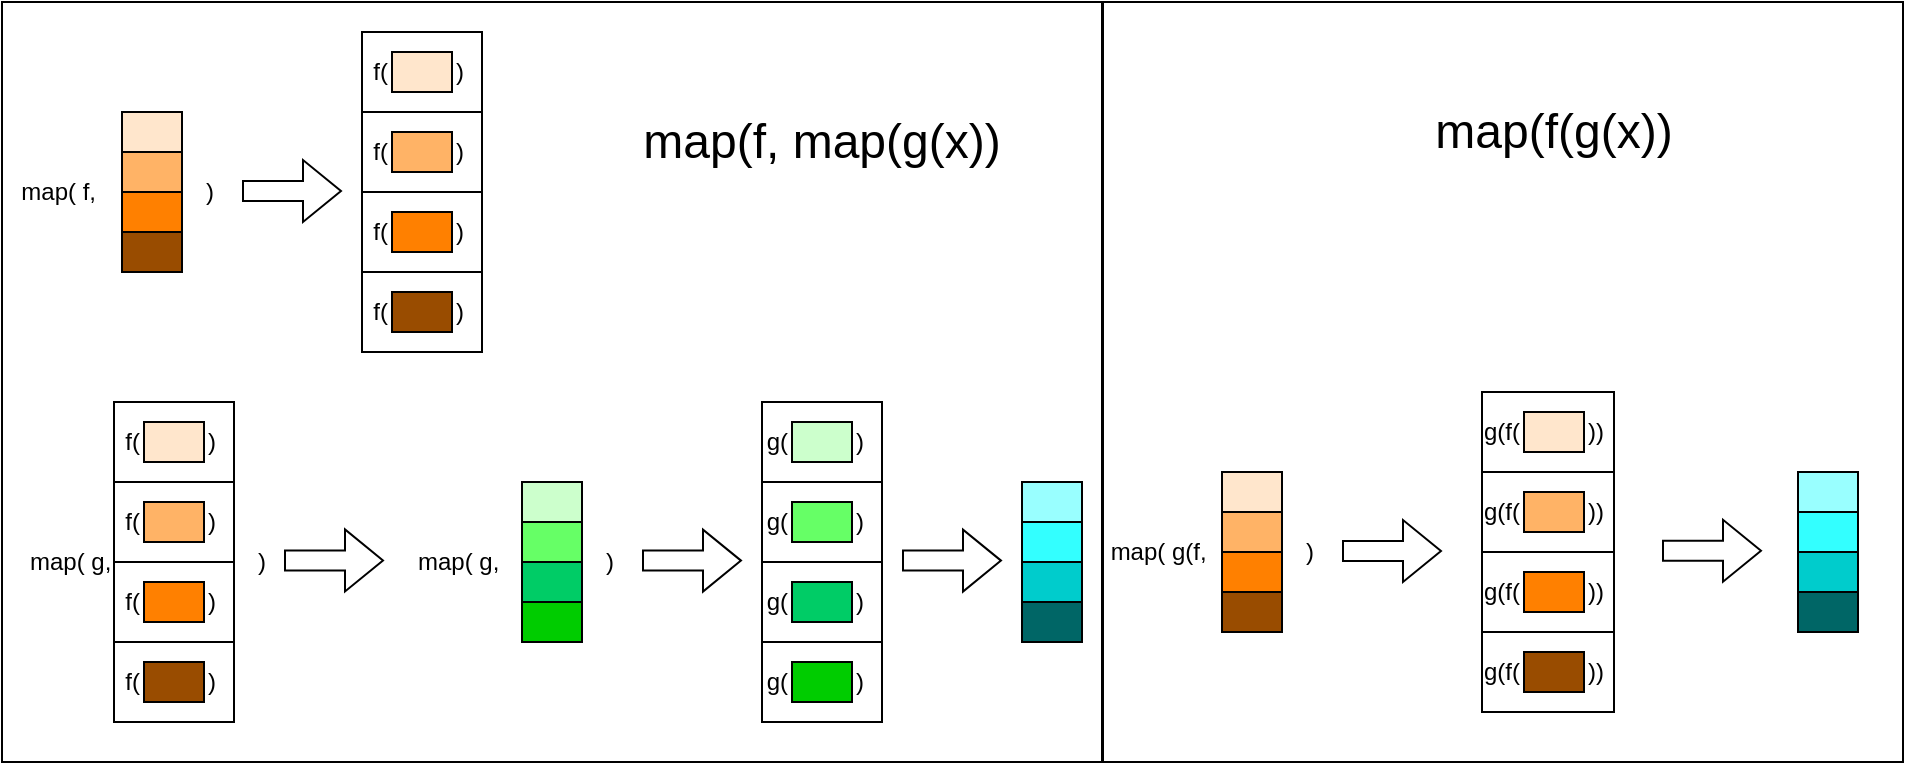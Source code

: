 <mxfile version="22.1.2" type="device">
  <diagram name="Page-1" id="yDm_fk6TP922wjxOswY0">
    <mxGraphModel dx="1091" dy="638" grid="1" gridSize="10" guides="1" tooltips="1" connect="1" arrows="1" fold="1" page="1" pageScale="1" pageWidth="850" pageHeight="1100" math="0" shadow="0">
      <root>
        <mxCell id="0" />
        <mxCell id="1" parent="0" />
        <mxCell id="ql5bJYzX-HCdSsMvNmTN-38" value="" style="rounded=0;whiteSpace=wrap;html=1;" parent="1" vertex="1">
          <mxGeometry x="130" y="160" width="550" height="380" as="geometry" />
        </mxCell>
        <mxCell id="ql5bJYzX-HCdSsMvNmTN-1" value="map( f,&amp;nbsp;" style="text;html=1;strokeColor=none;fillColor=none;align=center;verticalAlign=middle;whiteSpace=wrap;rounded=0;" parent="1" vertex="1">
          <mxGeometry x="130" y="240" width="60" height="30" as="geometry" />
        </mxCell>
        <mxCell id="ql5bJYzX-HCdSsMvNmTN-2" value="" style="rounded=0;whiteSpace=wrap;html=1;fillColor=#FFE6CC;" parent="1" vertex="1">
          <mxGeometry x="190" y="215" width="30" height="20" as="geometry" />
        </mxCell>
        <mxCell id="ql5bJYzX-HCdSsMvNmTN-3" value="" style="rounded=0;whiteSpace=wrap;html=1;fillColor=#FFB366;" parent="1" vertex="1">
          <mxGeometry x="190" y="235" width="30" height="20" as="geometry" />
        </mxCell>
        <mxCell id="ql5bJYzX-HCdSsMvNmTN-4" value="" style="rounded=0;whiteSpace=wrap;html=1;fillColor=#FF8000;" parent="1" vertex="1">
          <mxGeometry x="190" y="255" width="30" height="20" as="geometry" />
        </mxCell>
        <mxCell id="ql5bJYzX-HCdSsMvNmTN-5" value="" style="rounded=0;whiteSpace=wrap;html=1;fillColor=#994C00;" parent="1" vertex="1">
          <mxGeometry x="190" y="275" width="30" height="20" as="geometry" />
        </mxCell>
        <mxCell id="ql5bJYzX-HCdSsMvNmTN-11" value=")" style="text;html=1;strokeColor=none;fillColor=none;align=left;verticalAlign=middle;whiteSpace=wrap;rounded=0;" parent="1" vertex="1">
          <mxGeometry x="230" y="240" width="10" height="30" as="geometry" />
        </mxCell>
        <mxCell id="ql5bJYzX-HCdSsMvNmTN-12" value="" style="rounded=0;whiteSpace=wrap;html=1;" parent="1" vertex="1">
          <mxGeometry x="186" y="360" width="60" height="40" as="geometry" />
        </mxCell>
        <mxCell id="ql5bJYzX-HCdSsMvNmTN-13" value="" style="rounded=0;whiteSpace=wrap;html=1;fillColor=#FFE6CC;" parent="1" vertex="1">
          <mxGeometry x="201" y="370" width="30" height="20" as="geometry" />
        </mxCell>
        <mxCell id="ql5bJYzX-HCdSsMvNmTN-17" value="" style="shape=flexArrow;endArrow=classic;html=1;rounded=0;exitX=0;exitY=0.5;exitDx=0;exitDy=0;" parent="1" edge="1">
          <mxGeometry width="50" height="50" relative="1" as="geometry">
            <mxPoint x="250" y="254.5" as="sourcePoint" />
            <mxPoint x="300" y="254.5" as="targetPoint" />
          </mxGeometry>
        </mxCell>
        <mxCell id="ql5bJYzX-HCdSsMvNmTN-19" value="f(" style="text;html=1;strokeColor=none;fillColor=none;align=right;verticalAlign=middle;whiteSpace=wrap;rounded=0;" parent="1" vertex="1">
          <mxGeometry x="191" y="365" width="10" height="30" as="geometry" />
        </mxCell>
        <mxCell id="ql5bJYzX-HCdSsMvNmTN-23" value="" style="rounded=0;whiteSpace=wrap;html=1;" parent="1" vertex="1">
          <mxGeometry x="186" y="400" width="60" height="40" as="geometry" />
        </mxCell>
        <mxCell id="ql5bJYzX-HCdSsMvNmTN-24" value="" style="rounded=0;whiteSpace=wrap;html=1;fillColor=#FFB366;" parent="1" vertex="1">
          <mxGeometry x="201" y="410" width="30" height="20" as="geometry" />
        </mxCell>
        <mxCell id="ql5bJYzX-HCdSsMvNmTN-26" value=")" style="text;html=1;strokeColor=none;fillColor=none;align=left;verticalAlign=middle;whiteSpace=wrap;rounded=0;" parent="1" vertex="1">
          <mxGeometry x="231" y="365" width="10" height="30" as="geometry" />
        </mxCell>
        <mxCell id="ql5bJYzX-HCdSsMvNmTN-27" value="" style="rounded=0;whiteSpace=wrap;html=1;" parent="1" vertex="1">
          <mxGeometry x="186" y="440" width="60" height="40" as="geometry" />
        </mxCell>
        <mxCell id="ql5bJYzX-HCdSsMvNmTN-28" value="" style="rounded=0;whiteSpace=wrap;html=1;fillColor=#FF8000;" parent="1" vertex="1">
          <mxGeometry x="201" y="450" width="30" height="20" as="geometry" />
        </mxCell>
        <mxCell id="ql5bJYzX-HCdSsMvNmTN-30" value=")" style="text;html=1;strokeColor=none;fillColor=none;align=left;verticalAlign=middle;whiteSpace=wrap;rounded=0;" parent="1" vertex="1">
          <mxGeometry x="231" y="445" width="10" height="30" as="geometry" />
        </mxCell>
        <mxCell id="ql5bJYzX-HCdSsMvNmTN-31" value="" style="rounded=0;whiteSpace=wrap;html=1;" parent="1" vertex="1">
          <mxGeometry x="186" y="480" width="60" height="40" as="geometry" />
        </mxCell>
        <mxCell id="ql5bJYzX-HCdSsMvNmTN-32" value="" style="rounded=0;whiteSpace=wrap;html=1;fillColor=#994C00;" parent="1" vertex="1">
          <mxGeometry x="201" y="490" width="30" height="20" as="geometry" />
        </mxCell>
        <mxCell id="ql5bJYzX-HCdSsMvNmTN-34" value=")" style="text;html=1;strokeColor=none;fillColor=none;align=left;verticalAlign=middle;whiteSpace=wrap;rounded=0;" parent="1" vertex="1">
          <mxGeometry x="231" y="485" width="10" height="30" as="geometry" />
        </mxCell>
        <mxCell id="ql5bJYzX-HCdSsMvNmTN-36" value=")" style="text;html=1;strokeColor=none;fillColor=none;align=left;verticalAlign=middle;whiteSpace=wrap;rounded=0;" parent="1" vertex="1">
          <mxGeometry x="231" y="405" width="10" height="30" as="geometry" />
        </mxCell>
        <mxCell id="ql5bJYzX-HCdSsMvNmTN-39" value="f(" style="text;html=1;strokeColor=none;fillColor=none;align=right;verticalAlign=middle;whiteSpace=wrap;rounded=0;" parent="1" vertex="1">
          <mxGeometry x="191" y="405" width="10" height="30" as="geometry" />
        </mxCell>
        <mxCell id="ql5bJYzX-HCdSsMvNmTN-40" value="f(" style="text;html=1;strokeColor=none;fillColor=none;align=right;verticalAlign=middle;whiteSpace=wrap;rounded=0;" parent="1" vertex="1">
          <mxGeometry x="191" y="445" width="10" height="30" as="geometry" />
        </mxCell>
        <mxCell id="ql5bJYzX-HCdSsMvNmTN-41" value="f(" style="text;html=1;strokeColor=none;fillColor=none;align=right;verticalAlign=middle;whiteSpace=wrap;rounded=0;" parent="1" vertex="1">
          <mxGeometry x="191" y="485" width="10" height="30" as="geometry" />
        </mxCell>
        <mxCell id="jHMG6SsRFULOIU4X37C4-6" value="map( g,&amp;nbsp;" style="text;html=1;strokeColor=none;fillColor=none;align=center;verticalAlign=middle;whiteSpace=wrap;rounded=0;" vertex="1" parent="1">
          <mxGeometry x="136" y="425" width="60" height="30" as="geometry" />
        </mxCell>
        <mxCell id="jHMG6SsRFULOIU4X37C4-11" value=")" style="text;html=1;strokeColor=none;fillColor=none;align=left;verticalAlign=middle;whiteSpace=wrap;rounded=0;" vertex="1" parent="1">
          <mxGeometry x="256" y="425" width="10" height="30" as="geometry" />
        </mxCell>
        <mxCell id="jHMG6SsRFULOIU4X37C4-13" value="" style="rounded=0;whiteSpace=wrap;html=1;" vertex="1" parent="1">
          <mxGeometry x="310" y="175" width="60" height="40" as="geometry" />
        </mxCell>
        <mxCell id="jHMG6SsRFULOIU4X37C4-14" value="" style="rounded=0;whiteSpace=wrap;html=1;fillColor=#FFE6CC;" vertex="1" parent="1">
          <mxGeometry x="325" y="185" width="30" height="20" as="geometry" />
        </mxCell>
        <mxCell id="jHMG6SsRFULOIU4X37C4-15" value="f(" style="text;html=1;strokeColor=none;fillColor=none;align=right;verticalAlign=middle;whiteSpace=wrap;rounded=0;" vertex="1" parent="1">
          <mxGeometry x="315" y="180" width="10" height="30" as="geometry" />
        </mxCell>
        <mxCell id="jHMG6SsRFULOIU4X37C4-16" value="" style="rounded=0;whiteSpace=wrap;html=1;" vertex="1" parent="1">
          <mxGeometry x="310" y="215" width="60" height="40" as="geometry" />
        </mxCell>
        <mxCell id="jHMG6SsRFULOIU4X37C4-17" value="" style="rounded=0;whiteSpace=wrap;html=1;fillColor=#FFB366;" vertex="1" parent="1">
          <mxGeometry x="325" y="225" width="30" height="20" as="geometry" />
        </mxCell>
        <mxCell id="jHMG6SsRFULOIU4X37C4-18" value=")" style="text;html=1;strokeColor=none;fillColor=none;align=left;verticalAlign=middle;whiteSpace=wrap;rounded=0;" vertex="1" parent="1">
          <mxGeometry x="355" y="180" width="10" height="30" as="geometry" />
        </mxCell>
        <mxCell id="jHMG6SsRFULOIU4X37C4-19" value="" style="rounded=0;whiteSpace=wrap;html=1;" vertex="1" parent="1">
          <mxGeometry x="310" y="255" width="60" height="40" as="geometry" />
        </mxCell>
        <mxCell id="jHMG6SsRFULOIU4X37C4-20" value="" style="rounded=0;whiteSpace=wrap;html=1;fillColor=#FF8000;" vertex="1" parent="1">
          <mxGeometry x="325" y="265" width="30" height="20" as="geometry" />
        </mxCell>
        <mxCell id="jHMG6SsRFULOIU4X37C4-21" value=")" style="text;html=1;strokeColor=none;fillColor=none;align=left;verticalAlign=middle;whiteSpace=wrap;rounded=0;" vertex="1" parent="1">
          <mxGeometry x="355" y="260" width="10" height="30" as="geometry" />
        </mxCell>
        <mxCell id="jHMG6SsRFULOIU4X37C4-22" value="" style="rounded=0;whiteSpace=wrap;html=1;" vertex="1" parent="1">
          <mxGeometry x="310" y="295" width="60" height="40" as="geometry" />
        </mxCell>
        <mxCell id="jHMG6SsRFULOIU4X37C4-23" value="" style="rounded=0;whiteSpace=wrap;html=1;fillColor=#994C00;" vertex="1" parent="1">
          <mxGeometry x="325" y="305" width="30" height="20" as="geometry" />
        </mxCell>
        <mxCell id="jHMG6SsRFULOIU4X37C4-24" value=")" style="text;html=1;strokeColor=none;fillColor=none;align=left;verticalAlign=middle;whiteSpace=wrap;rounded=0;" vertex="1" parent="1">
          <mxGeometry x="355" y="300" width="10" height="30" as="geometry" />
        </mxCell>
        <mxCell id="jHMG6SsRFULOIU4X37C4-25" value=")" style="text;html=1;strokeColor=none;fillColor=none;align=left;verticalAlign=middle;whiteSpace=wrap;rounded=0;" vertex="1" parent="1">
          <mxGeometry x="355" y="220" width="10" height="30" as="geometry" />
        </mxCell>
        <mxCell id="jHMG6SsRFULOIU4X37C4-26" value="f(" style="text;html=1;strokeColor=none;fillColor=none;align=right;verticalAlign=middle;whiteSpace=wrap;rounded=0;" vertex="1" parent="1">
          <mxGeometry x="315" y="220" width="10" height="30" as="geometry" />
        </mxCell>
        <mxCell id="jHMG6SsRFULOIU4X37C4-27" value="f(" style="text;html=1;strokeColor=none;fillColor=none;align=right;verticalAlign=middle;whiteSpace=wrap;rounded=0;" vertex="1" parent="1">
          <mxGeometry x="315" y="260" width="10" height="30" as="geometry" />
        </mxCell>
        <mxCell id="jHMG6SsRFULOIU4X37C4-28" value="f(" style="text;html=1;strokeColor=none;fillColor=none;align=right;verticalAlign=middle;whiteSpace=wrap;rounded=0;" vertex="1" parent="1">
          <mxGeometry x="315" y="300" width="10" height="30" as="geometry" />
        </mxCell>
        <mxCell id="jHMG6SsRFULOIU4X37C4-29" value="" style="shape=flexArrow;endArrow=classic;html=1;rounded=0;exitX=0;exitY=0.5;exitDx=0;exitDy=0;" edge="1" parent="1">
          <mxGeometry width="50" height="50" relative="1" as="geometry">
            <mxPoint x="271" y="439.2" as="sourcePoint" />
            <mxPoint x="321" y="439.2" as="targetPoint" />
          </mxGeometry>
        </mxCell>
        <mxCell id="jHMG6SsRFULOIU4X37C4-30" value="map( g,&amp;nbsp;" style="text;html=1;strokeColor=none;fillColor=none;align=center;verticalAlign=middle;whiteSpace=wrap;rounded=0;" vertex="1" parent="1">
          <mxGeometry x="330" y="425" width="60" height="30" as="geometry" />
        </mxCell>
        <mxCell id="jHMG6SsRFULOIU4X37C4-31" value="" style="rounded=0;whiteSpace=wrap;html=1;fillColor=#CCFFCC;" vertex="1" parent="1">
          <mxGeometry x="390" y="400" width="30" height="20" as="geometry" />
        </mxCell>
        <mxCell id="jHMG6SsRFULOIU4X37C4-32" value="" style="rounded=0;whiteSpace=wrap;html=1;fillColor=#66FF66;" vertex="1" parent="1">
          <mxGeometry x="390" y="420" width="30" height="20" as="geometry" />
        </mxCell>
        <mxCell id="jHMG6SsRFULOIU4X37C4-33" value="" style="rounded=0;whiteSpace=wrap;html=1;fillColor=#00CC66;" vertex="1" parent="1">
          <mxGeometry x="390" y="440" width="30" height="20" as="geometry" />
        </mxCell>
        <mxCell id="jHMG6SsRFULOIU4X37C4-34" value="" style="rounded=0;whiteSpace=wrap;html=1;fillColor=#00CC00;" vertex="1" parent="1">
          <mxGeometry x="390" y="460" width="30" height="20" as="geometry" />
        </mxCell>
        <mxCell id="jHMG6SsRFULOIU4X37C4-35" value=")" style="text;html=1;strokeColor=none;fillColor=none;align=left;verticalAlign=middle;whiteSpace=wrap;rounded=0;" vertex="1" parent="1">
          <mxGeometry x="430" y="425" width="10" height="30" as="geometry" />
        </mxCell>
        <mxCell id="jHMG6SsRFULOIU4X37C4-36" value="" style="rounded=0;whiteSpace=wrap;html=1;" vertex="1" parent="1">
          <mxGeometry x="510" y="360" width="60" height="40" as="geometry" />
        </mxCell>
        <mxCell id="jHMG6SsRFULOIU4X37C4-37" value="" style="rounded=0;whiteSpace=wrap;html=1;fillColor=#CCFFCC;" vertex="1" parent="1">
          <mxGeometry x="525" y="370" width="30" height="20" as="geometry" />
        </mxCell>
        <mxCell id="jHMG6SsRFULOIU4X37C4-38" value="g(" style="text;html=1;strokeColor=none;fillColor=none;align=right;verticalAlign=middle;whiteSpace=wrap;rounded=0;" vertex="1" parent="1">
          <mxGeometry x="515" y="365" width="10" height="30" as="geometry" />
        </mxCell>
        <mxCell id="jHMG6SsRFULOIU4X37C4-39" value="" style="rounded=0;whiteSpace=wrap;html=1;" vertex="1" parent="1">
          <mxGeometry x="510" y="400" width="60" height="40" as="geometry" />
        </mxCell>
        <mxCell id="jHMG6SsRFULOIU4X37C4-40" value="" style="rounded=0;whiteSpace=wrap;html=1;fillColor=#66FF66;" vertex="1" parent="1">
          <mxGeometry x="525" y="410" width="30" height="20" as="geometry" />
        </mxCell>
        <mxCell id="jHMG6SsRFULOIU4X37C4-41" value=")" style="text;html=1;strokeColor=none;fillColor=none;align=left;verticalAlign=middle;whiteSpace=wrap;rounded=0;" vertex="1" parent="1">
          <mxGeometry x="555" y="365" width="10" height="30" as="geometry" />
        </mxCell>
        <mxCell id="jHMG6SsRFULOIU4X37C4-42" value="" style="rounded=0;whiteSpace=wrap;html=1;" vertex="1" parent="1">
          <mxGeometry x="510" y="440" width="60" height="40" as="geometry" />
        </mxCell>
        <mxCell id="jHMG6SsRFULOIU4X37C4-43" value="" style="rounded=0;whiteSpace=wrap;html=1;fillColor=#00CC66;" vertex="1" parent="1">
          <mxGeometry x="525" y="450" width="30" height="20" as="geometry" />
        </mxCell>
        <mxCell id="jHMG6SsRFULOIU4X37C4-44" value=")" style="text;html=1;strokeColor=none;fillColor=none;align=left;verticalAlign=middle;whiteSpace=wrap;rounded=0;" vertex="1" parent="1">
          <mxGeometry x="555" y="445" width="10" height="30" as="geometry" />
        </mxCell>
        <mxCell id="jHMG6SsRFULOIU4X37C4-45" value="" style="rounded=0;whiteSpace=wrap;html=1;" vertex="1" parent="1">
          <mxGeometry x="510" y="480" width="60" height="40" as="geometry" />
        </mxCell>
        <mxCell id="jHMG6SsRFULOIU4X37C4-46" value="" style="rounded=0;whiteSpace=wrap;html=1;fillColor=#00CC00;" vertex="1" parent="1">
          <mxGeometry x="525" y="490" width="30" height="20" as="geometry" />
        </mxCell>
        <mxCell id="jHMG6SsRFULOIU4X37C4-47" value=")" style="text;html=1;strokeColor=none;fillColor=none;align=left;verticalAlign=middle;whiteSpace=wrap;rounded=0;" vertex="1" parent="1">
          <mxGeometry x="555" y="485" width="10" height="30" as="geometry" />
        </mxCell>
        <mxCell id="jHMG6SsRFULOIU4X37C4-48" value=")" style="text;html=1;strokeColor=none;fillColor=none;align=left;verticalAlign=middle;whiteSpace=wrap;rounded=0;" vertex="1" parent="1">
          <mxGeometry x="555" y="405" width="10" height="30" as="geometry" />
        </mxCell>
        <mxCell id="jHMG6SsRFULOIU4X37C4-49" value="g(" style="text;html=1;strokeColor=none;fillColor=none;align=right;verticalAlign=middle;whiteSpace=wrap;rounded=0;" vertex="1" parent="1">
          <mxGeometry x="515" y="405" width="10" height="30" as="geometry" />
        </mxCell>
        <mxCell id="jHMG6SsRFULOIU4X37C4-50" value="g(" style="text;html=1;strokeColor=none;fillColor=none;align=right;verticalAlign=middle;whiteSpace=wrap;rounded=0;" vertex="1" parent="1">
          <mxGeometry x="515" y="445" width="10" height="30" as="geometry" />
        </mxCell>
        <mxCell id="jHMG6SsRFULOIU4X37C4-51" value="g(" style="text;html=1;strokeColor=none;fillColor=none;align=right;verticalAlign=middle;whiteSpace=wrap;rounded=0;" vertex="1" parent="1">
          <mxGeometry x="515" y="485" width="10" height="30" as="geometry" />
        </mxCell>
        <mxCell id="jHMG6SsRFULOIU4X37C4-52" value="" style="shape=flexArrow;endArrow=classic;html=1;rounded=0;exitX=0;exitY=0.5;exitDx=0;exitDy=0;" edge="1" parent="1">
          <mxGeometry width="50" height="50" relative="1" as="geometry">
            <mxPoint x="450" y="439.31" as="sourcePoint" />
            <mxPoint x="500" y="439.31" as="targetPoint" />
          </mxGeometry>
        </mxCell>
        <mxCell id="jHMG6SsRFULOIU4X37C4-57" value="" style="rounded=0;whiteSpace=wrap;html=1;fillColor=#99FFFF;" vertex="1" parent="1">
          <mxGeometry x="640" y="400" width="30" height="20" as="geometry" />
        </mxCell>
        <mxCell id="jHMG6SsRFULOIU4X37C4-58" value="" style="rounded=0;whiteSpace=wrap;html=1;fillColor=#33FFFF;" vertex="1" parent="1">
          <mxGeometry x="640" y="420" width="30" height="20" as="geometry" />
        </mxCell>
        <mxCell id="jHMG6SsRFULOIU4X37C4-59" value="" style="rounded=0;whiteSpace=wrap;html=1;fillColor=#00CCCC;" vertex="1" parent="1">
          <mxGeometry x="640" y="440" width="30" height="20" as="geometry" />
        </mxCell>
        <mxCell id="jHMG6SsRFULOIU4X37C4-60" value="" style="rounded=0;whiteSpace=wrap;html=1;fillColor=#006666;" vertex="1" parent="1">
          <mxGeometry x="640" y="460" width="30" height="20" as="geometry" />
        </mxCell>
        <mxCell id="jHMG6SsRFULOIU4X37C4-61" value="" style="shape=flexArrow;endArrow=classic;html=1;rounded=0;exitX=0;exitY=0.5;exitDx=0;exitDy=0;" edge="1" parent="1">
          <mxGeometry width="50" height="50" relative="1" as="geometry">
            <mxPoint x="580" y="439.31" as="sourcePoint" />
            <mxPoint x="630" y="439.31" as="targetPoint" />
          </mxGeometry>
        </mxCell>
        <mxCell id="jHMG6SsRFULOIU4X37C4-62" value="" style="rounded=0;whiteSpace=wrap;html=1;" vertex="1" parent="1">
          <mxGeometry x="680.5" y="160" width="400" height="380" as="geometry" />
        </mxCell>
        <mxCell id="jHMG6SsRFULOIU4X37C4-63" value="map( g(f,&amp;nbsp;" style="text;html=1;strokeColor=none;fillColor=none;align=center;verticalAlign=middle;whiteSpace=wrap;rounded=0;" vertex="1" parent="1">
          <mxGeometry x="680" y="420" width="60" height="30" as="geometry" />
        </mxCell>
        <mxCell id="jHMG6SsRFULOIU4X37C4-64" value="" style="rounded=0;whiteSpace=wrap;html=1;fillColor=#FFE6CC;" vertex="1" parent="1">
          <mxGeometry x="740" y="395" width="30" height="20" as="geometry" />
        </mxCell>
        <mxCell id="jHMG6SsRFULOIU4X37C4-65" value="" style="rounded=0;whiteSpace=wrap;html=1;fillColor=#FFB366;" vertex="1" parent="1">
          <mxGeometry x="740" y="415" width="30" height="20" as="geometry" />
        </mxCell>
        <mxCell id="jHMG6SsRFULOIU4X37C4-66" value="" style="rounded=0;whiteSpace=wrap;html=1;fillColor=#FF8000;" vertex="1" parent="1">
          <mxGeometry x="740" y="435" width="30" height="20" as="geometry" />
        </mxCell>
        <mxCell id="jHMG6SsRFULOIU4X37C4-67" value="" style="rounded=0;whiteSpace=wrap;html=1;fillColor=#994C00;" vertex="1" parent="1">
          <mxGeometry x="740" y="455" width="30" height="20" as="geometry" />
        </mxCell>
        <mxCell id="jHMG6SsRFULOIU4X37C4-68" value=")" style="text;html=1;strokeColor=none;fillColor=none;align=left;verticalAlign=middle;whiteSpace=wrap;rounded=0;" vertex="1" parent="1">
          <mxGeometry x="780" y="420" width="10" height="30" as="geometry" />
        </mxCell>
        <mxCell id="jHMG6SsRFULOIU4X37C4-71" value="" style="shape=flexArrow;endArrow=classic;html=1;rounded=0;exitX=0;exitY=0.5;exitDx=0;exitDy=0;" edge="1" parent="1">
          <mxGeometry width="50" height="50" relative="1" as="geometry">
            <mxPoint x="800" y="434.5" as="sourcePoint" />
            <mxPoint x="850" y="434.5" as="targetPoint" />
          </mxGeometry>
        </mxCell>
        <mxCell id="jHMG6SsRFULOIU4X37C4-88" value="" style="rounded=0;whiteSpace=wrap;html=1;" vertex="1" parent="1">
          <mxGeometry x="870" y="355" width="66" height="40" as="geometry" />
        </mxCell>
        <mxCell id="jHMG6SsRFULOIU4X37C4-89" value="" style="rounded=0;whiteSpace=wrap;html=1;fillColor=#FFE6CC;" vertex="1" parent="1">
          <mxGeometry x="891" y="365" width="30" height="20" as="geometry" />
        </mxCell>
        <mxCell id="jHMG6SsRFULOIU4X37C4-90" value="g(f(" style="text;html=1;strokeColor=none;fillColor=none;align=right;verticalAlign=middle;whiteSpace=wrap;rounded=0;" vertex="1" parent="1">
          <mxGeometry x="881" y="360" width="10" height="30" as="geometry" />
        </mxCell>
        <mxCell id="jHMG6SsRFULOIU4X37C4-91" value="" style="rounded=0;whiteSpace=wrap;html=1;" vertex="1" parent="1">
          <mxGeometry x="870" y="395" width="66" height="40" as="geometry" />
        </mxCell>
        <mxCell id="jHMG6SsRFULOIU4X37C4-92" value="" style="rounded=0;whiteSpace=wrap;html=1;fillColor=#FFB366;" vertex="1" parent="1">
          <mxGeometry x="891" y="405" width="30" height="20" as="geometry" />
        </mxCell>
        <mxCell id="jHMG6SsRFULOIU4X37C4-93" value="))" style="text;html=1;strokeColor=none;fillColor=none;align=left;verticalAlign=middle;whiteSpace=wrap;rounded=0;" vertex="1" parent="1">
          <mxGeometry x="921" y="360" width="10" height="30" as="geometry" />
        </mxCell>
        <mxCell id="jHMG6SsRFULOIU4X37C4-94" value="" style="rounded=0;whiteSpace=wrap;html=1;" vertex="1" parent="1">
          <mxGeometry x="870" y="435" width="66" height="40" as="geometry" />
        </mxCell>
        <mxCell id="jHMG6SsRFULOIU4X37C4-95" value="" style="rounded=0;whiteSpace=wrap;html=1;fillColor=#FF8000;" vertex="1" parent="1">
          <mxGeometry x="891" y="445" width="30" height="20" as="geometry" />
        </mxCell>
        <mxCell id="jHMG6SsRFULOIU4X37C4-96" value="))" style="text;html=1;strokeColor=none;fillColor=none;align=left;verticalAlign=middle;whiteSpace=wrap;rounded=0;" vertex="1" parent="1">
          <mxGeometry x="921" y="440" width="10" height="30" as="geometry" />
        </mxCell>
        <mxCell id="jHMG6SsRFULOIU4X37C4-97" value="" style="rounded=0;whiteSpace=wrap;html=1;" vertex="1" parent="1">
          <mxGeometry x="870" y="475" width="66" height="40" as="geometry" />
        </mxCell>
        <mxCell id="jHMG6SsRFULOIU4X37C4-98" value="" style="rounded=0;whiteSpace=wrap;html=1;fillColor=#994C00;" vertex="1" parent="1">
          <mxGeometry x="891" y="485" width="30" height="20" as="geometry" />
        </mxCell>
        <mxCell id="jHMG6SsRFULOIU4X37C4-99" value="))" style="text;html=1;strokeColor=none;fillColor=none;align=left;verticalAlign=middle;whiteSpace=wrap;rounded=0;" vertex="1" parent="1">
          <mxGeometry x="921" y="480" width="10" height="30" as="geometry" />
        </mxCell>
        <mxCell id="jHMG6SsRFULOIU4X37C4-100" value="))" style="text;html=1;strokeColor=none;fillColor=none;align=left;verticalAlign=middle;whiteSpace=wrap;rounded=0;" vertex="1" parent="1">
          <mxGeometry x="921" y="400" width="10" height="30" as="geometry" />
        </mxCell>
        <mxCell id="jHMG6SsRFULOIU4X37C4-101" value="g(f(" style="text;html=1;strokeColor=none;fillColor=none;align=right;verticalAlign=middle;whiteSpace=wrap;rounded=0;" vertex="1" parent="1">
          <mxGeometry x="870" y="400" width="21" height="30" as="geometry" />
        </mxCell>
        <mxCell id="jHMG6SsRFULOIU4X37C4-102" value="g(f(" style="text;html=1;strokeColor=none;fillColor=none;align=right;verticalAlign=middle;whiteSpace=wrap;rounded=0;" vertex="1" parent="1">
          <mxGeometry x="880" y="440" width="11" height="30" as="geometry" />
        </mxCell>
        <mxCell id="jHMG6SsRFULOIU4X37C4-103" value="g(f(" style="text;html=1;strokeColor=none;fillColor=none;align=right;verticalAlign=middle;whiteSpace=wrap;rounded=0;" vertex="1" parent="1">
          <mxGeometry x="881" y="480" width="10" height="30" as="geometry" />
        </mxCell>
        <mxCell id="jHMG6SsRFULOIU4X37C4-133" value="" style="rounded=0;whiteSpace=wrap;html=1;fillColor=#99FFFF;" vertex="1" parent="1">
          <mxGeometry x="1028" y="395" width="30" height="20" as="geometry" />
        </mxCell>
        <mxCell id="jHMG6SsRFULOIU4X37C4-134" value="" style="rounded=0;whiteSpace=wrap;html=1;fillColor=#33FFFF;" vertex="1" parent="1">
          <mxGeometry x="1028" y="415" width="30" height="20" as="geometry" />
        </mxCell>
        <mxCell id="jHMG6SsRFULOIU4X37C4-135" value="" style="rounded=0;whiteSpace=wrap;html=1;fillColor=#00CCCC;" vertex="1" parent="1">
          <mxGeometry x="1028" y="435" width="30" height="20" as="geometry" />
        </mxCell>
        <mxCell id="jHMG6SsRFULOIU4X37C4-136" value="" style="rounded=0;whiteSpace=wrap;html=1;fillColor=#006666;" vertex="1" parent="1">
          <mxGeometry x="1028" y="455" width="30" height="20" as="geometry" />
        </mxCell>
        <mxCell id="jHMG6SsRFULOIU4X37C4-137" value="" style="shape=flexArrow;endArrow=classic;html=1;rounded=0;exitX=0;exitY=0.5;exitDx=0;exitDy=0;" edge="1" parent="1">
          <mxGeometry width="50" height="50" relative="1" as="geometry">
            <mxPoint x="960" y="434.38" as="sourcePoint" />
            <mxPoint x="1010" y="434.38" as="targetPoint" />
          </mxGeometry>
        </mxCell>
        <mxCell id="jHMG6SsRFULOIU4X37C4-138" value="&lt;font style=&quot;font-size: 24px;&quot;&gt;map(f, map(g(x))&lt;/font&gt;" style="text;html=1;strokeColor=none;fillColor=none;align=center;verticalAlign=middle;whiteSpace=wrap;rounded=0;" vertex="1" parent="1">
          <mxGeometry x="440" y="215" width="200" height="30" as="geometry" />
        </mxCell>
        <mxCell id="jHMG6SsRFULOIU4X37C4-139" value="&lt;font style=&quot;font-size: 24px;&quot;&gt;map(f(g(x))&lt;/font&gt;" style="text;html=1;strokeColor=none;fillColor=none;align=center;verticalAlign=middle;whiteSpace=wrap;rounded=0;" vertex="1" parent="1">
          <mxGeometry x="806" y="210" width="200" height="30" as="geometry" />
        </mxCell>
      </root>
    </mxGraphModel>
  </diagram>
</mxfile>

